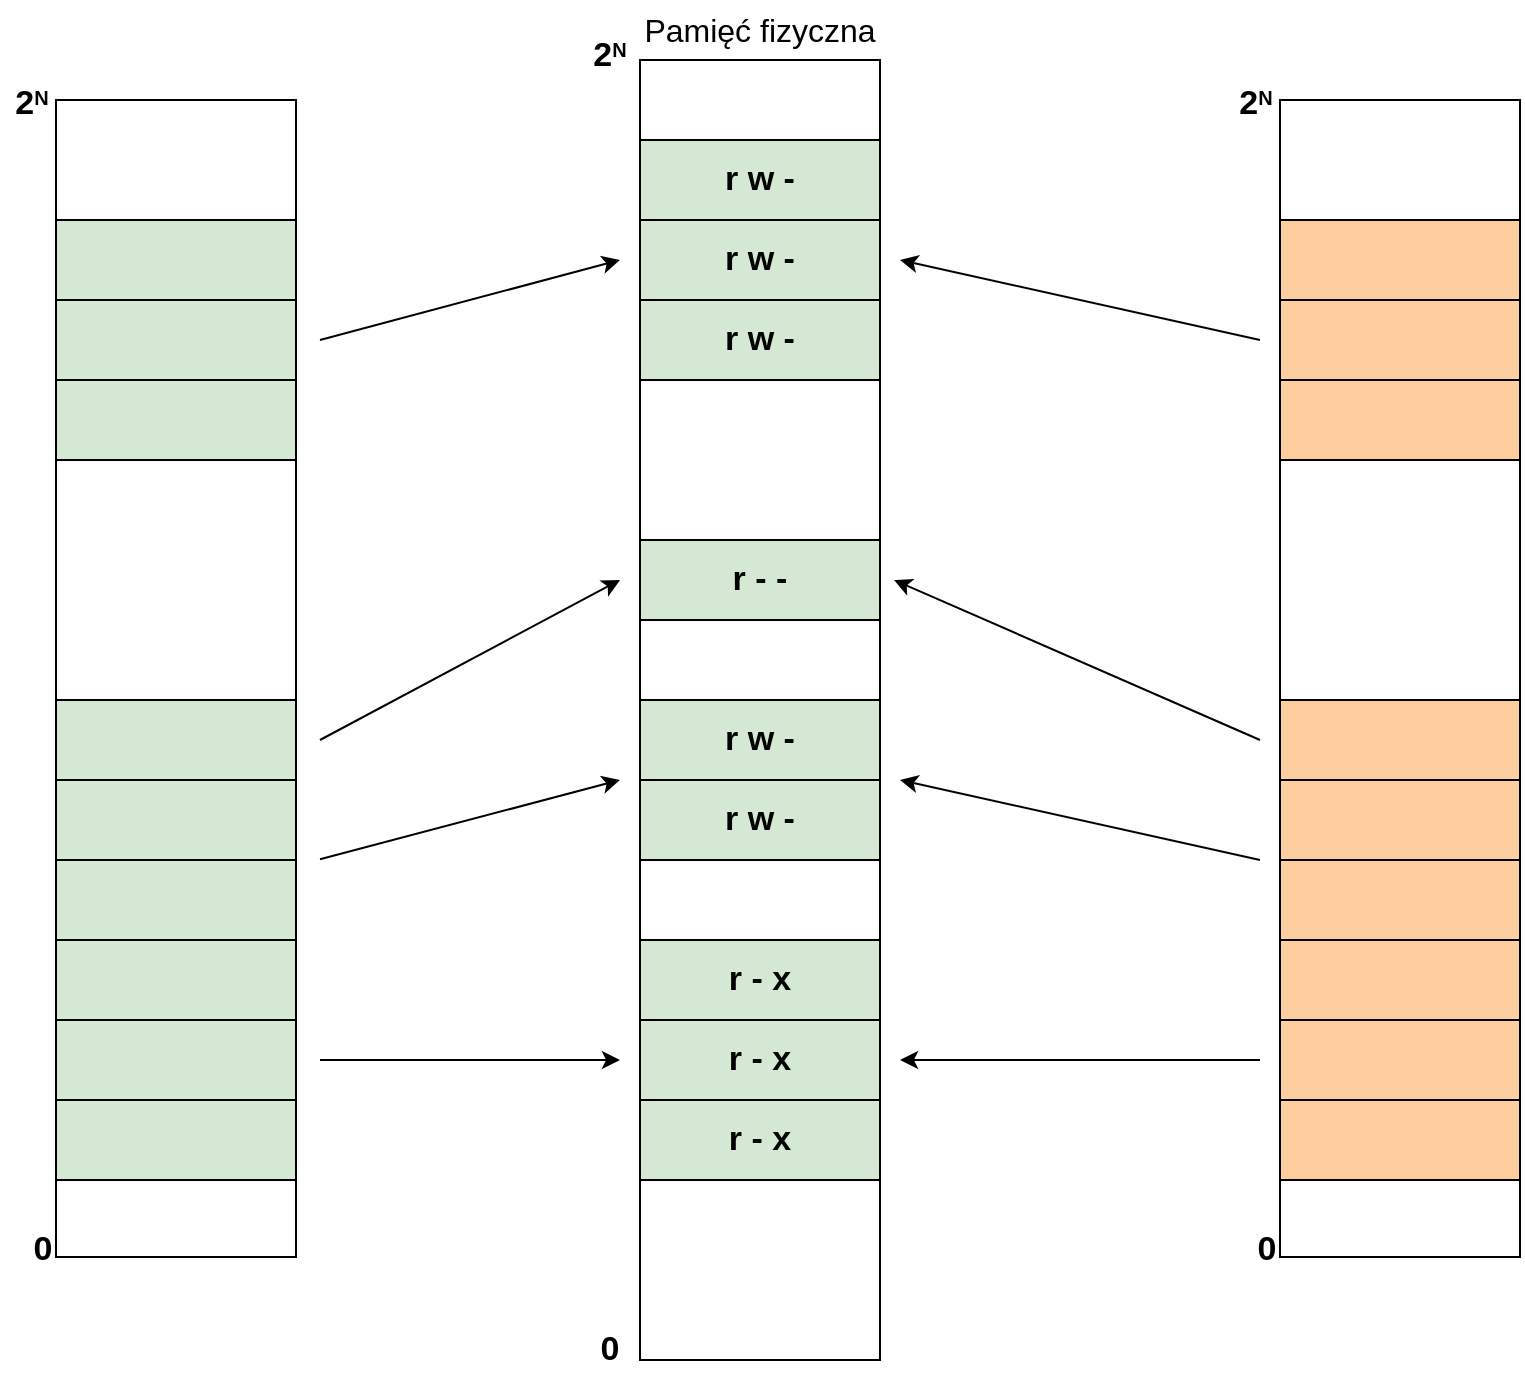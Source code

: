<mxfile version="24.0.4" type="device">
  <diagram name="Page-1" id="bUzElv2l2GWEFmTksL0H">
    <mxGraphModel dx="345" dy="798" grid="1" gridSize="10" guides="1" tooltips="1" connect="1" arrows="1" fold="1" page="1" pageScale="1" pageWidth="850" pageHeight="1100" math="0" shadow="0">
      <root>
        <mxCell id="0" />
        <mxCell id="1" parent="0" />
        <mxCell id="l8w7lDZAc4AGo3SvnFqO-1" value="" style="rounded=0;whiteSpace=wrap;html=1;strokeWidth=1;fillColor=none;" parent="1" vertex="1">
          <mxGeometry x="948" y="60" width="120" height="578.5" as="geometry" />
        </mxCell>
        <mxCell id="QkMXo-uOz5fR3eblIkdU-6" value="" style="rounded=0;whiteSpace=wrap;html=1;strokeWidth=1;" parent="1" vertex="1">
          <mxGeometry x="1240" y="40" width="120" height="650" as="geometry" />
        </mxCell>
        <mxCell id="QkMXo-uOz5fR3eblIkdU-9" value="&lt;font style=&quot;font-size: 16px;&quot;&gt;Pamięć fizyczna&lt;/font&gt;" style="text;html=1;align=center;verticalAlign=middle;whiteSpace=wrap;rounded=0;" parent="1" vertex="1">
          <mxGeometry x="1240" y="10" width="120" height="30" as="geometry" />
        </mxCell>
        <mxCell id="QkMXo-uOz5fR3eblIkdU-42" value="" style="endArrow=none;html=1;rounded=0;strokeColor=none;" parent="1" edge="1">
          <mxGeometry width="50" height="50" relative="1" as="geometry">
            <mxPoint x="920.43" y="640" as="sourcePoint" />
            <mxPoint x="920" y="40" as="targetPoint" />
          </mxGeometry>
        </mxCell>
        <mxCell id="ApAm6ha_IGB6OoukJDqG-1" value="&lt;font style=&quot;font-size: 17px;&quot;&gt;&lt;b&gt;0&lt;/b&gt;&lt;b&gt;&lt;br&gt;&lt;/b&gt;&lt;/font&gt;" style="text;html=1;align=center;verticalAlign=middle;whiteSpace=wrap;rounded=0;" parent="1" vertex="1">
          <mxGeometry x="1195" y="670" width="60" height="30" as="geometry" />
        </mxCell>
        <mxCell id="ApAm6ha_IGB6OoukJDqG-2" value="&lt;font style=&quot;font-size: 17px;&quot;&gt;&lt;b style=&quot;font-size: 17px;&quot;&gt;2&lt;/b&gt;&lt;/font&gt;&lt;font size=&quot;1&quot;&gt;&lt;b&gt;&lt;sup style=&quot;font-size: 10px;&quot;&gt;N&lt;/sup&gt;&lt;/b&gt;&lt;/font&gt;" style="text;html=1;align=center;verticalAlign=middle;whiteSpace=wrap;rounded=0;fontSize=17;" parent="1" vertex="1">
          <mxGeometry x="1195" y="23" width="60" height="30" as="geometry" />
        </mxCell>
        <mxCell id="ApAm6ha_IGB6OoukJDqG-3" value="" style="endArrow=none;html=1;rounded=0;strokeColor=none;" parent="1" edge="1">
          <mxGeometry width="50" height="50" relative="1" as="geometry">
            <mxPoint x="1680.43" y="648.5" as="sourcePoint" />
            <mxPoint x="1680" y="48.5" as="targetPoint" />
          </mxGeometry>
        </mxCell>
        <mxCell id="l8w7lDZAc4AGo3SvnFqO-3" value="&lt;font style=&quot;font-size: 17px;&quot;&gt;&lt;b style=&quot;font-size: 17px;&quot;&gt;2&lt;/b&gt;&lt;/font&gt;&lt;font size=&quot;1&quot;&gt;&lt;b&gt;&lt;sup style=&quot;font-size: 10px;&quot;&gt;N&lt;/sup&gt;&lt;/b&gt;&lt;/font&gt;" style="text;html=1;align=center;verticalAlign=middle;whiteSpace=wrap;rounded=0;fontSize=17;" parent="1" vertex="1">
          <mxGeometry x="921" y="47" width="30" height="30" as="geometry" />
        </mxCell>
        <mxCell id="l8w7lDZAc4AGo3SvnFqO-6" value="&lt;font style=&quot;font-size: 17px;&quot;&gt;&lt;b&gt;0&lt;/b&gt;&lt;b&gt;&lt;br&gt;&lt;/b&gt;&lt;/font&gt;" style="text;html=1;align=center;verticalAlign=middle;whiteSpace=wrap;rounded=0;" parent="1" vertex="1">
          <mxGeometry x="935" y="620" width="13" height="30" as="geometry" />
        </mxCell>
        <mxCell id="4U6riaCsUl9iuARCi7AS-1" value="" style="rounded=0;whiteSpace=wrap;html=1;fillColor=#D5E8D4;strokeWidth=1;" parent="1" vertex="1">
          <mxGeometry x="948" y="160" width="120" height="40" as="geometry" />
        </mxCell>
        <mxCell id="4U6riaCsUl9iuARCi7AS-2" value="" style="rounded=0;whiteSpace=wrap;html=1;fillColor=#D5E8D4;strokeWidth=1;" parent="1" vertex="1">
          <mxGeometry x="948" y="360" width="120" height="40" as="geometry" />
        </mxCell>
        <mxCell id="4U6riaCsUl9iuARCi7AS-3" value="" style="rounded=0;whiteSpace=wrap;html=1;fillColor=#D5E8D4;strokeWidth=1;" parent="1" vertex="1">
          <mxGeometry x="948" y="440" width="120" height="40" as="geometry" />
        </mxCell>
        <mxCell id="4U6riaCsUl9iuARCi7AS-5" value="" style="rounded=0;whiteSpace=wrap;html=1;fillColor=#D5E8D4;strokeWidth=1;" parent="1" vertex="1">
          <mxGeometry x="948" y="520" width="120" height="40" as="geometry" />
        </mxCell>
        <mxCell id="QkMXo-uOz5fR3eblIkdU-12" value="" style="rounded=0;whiteSpace=wrap;html=1;fillColor=#D5E8D4;strokeWidth=1;" parent="1" vertex="1">
          <mxGeometry x="948" y="560" width="120" height="40" as="geometry" />
        </mxCell>
        <mxCell id="4U6riaCsUl9iuARCi7AS-7" value="&lt;span style=&quot;font-size: 17px;&quot;&gt;&lt;b&gt;r w -&lt;/b&gt;&lt;/span&gt;" style="rounded=0;whiteSpace=wrap;html=1;fillColor=#D5E8D4;strokeWidth=1;" parent="1" vertex="1">
          <mxGeometry x="1240" y="80" width="120" height="40" as="geometry" />
        </mxCell>
        <mxCell id="4U6riaCsUl9iuARCi7AS-11" value="&lt;font style=&quot;font-size: 17px;&quot;&gt;&lt;b&gt;r - x&lt;/b&gt;&lt;/font&gt;" style="rounded=0;whiteSpace=wrap;html=1;fillColor=#D5E8D4;strokeWidth=1;" parent="1" vertex="1">
          <mxGeometry x="1240" y="560" width="120" height="40" as="geometry" />
        </mxCell>
        <mxCell id="4U6riaCsUl9iuARCi7AS-8" value="&lt;span style=&quot;font-size: 17px;&quot;&gt;&lt;b&gt;r - -&lt;/b&gt;&lt;/span&gt;" style="rounded=0;whiteSpace=wrap;html=1;fillColor=#D5E8D4;strokeWidth=1;" parent="1" vertex="1">
          <mxGeometry x="1240" y="280" width="120" height="40" as="geometry" />
        </mxCell>
        <mxCell id="4U6riaCsUl9iuARCi7AS-9" value="&lt;span style=&quot;font-size: 17px;&quot;&gt;&lt;b&gt;r w -&lt;/b&gt;&lt;/span&gt;" style="rounded=0;whiteSpace=wrap;html=1;fillColor=#D5E8D4;strokeWidth=1;" parent="1" vertex="1">
          <mxGeometry x="1240" y="360" width="120" height="40" as="geometry" />
        </mxCell>
        <mxCell id="4U6riaCsUl9iuARCi7AS-12" value="" style="endArrow=classic;html=1;rounded=0;" parent="1" edge="1">
          <mxGeometry width="50" height="50" relative="1" as="geometry">
            <mxPoint x="1080" y="540" as="sourcePoint" />
            <mxPoint x="1230" y="540" as="targetPoint" />
          </mxGeometry>
        </mxCell>
        <mxCell id="4U6riaCsUl9iuARCi7AS-13" value="" style="endArrow=classic;html=1;rounded=0;" parent="1" edge="1">
          <mxGeometry width="50" height="50" relative="1" as="geometry">
            <mxPoint x="1080" y="439.66" as="sourcePoint" />
            <mxPoint x="1230" y="400" as="targetPoint" />
          </mxGeometry>
        </mxCell>
        <mxCell id="4U6riaCsUl9iuARCi7AS-14" value="" style="endArrow=classic;html=1;rounded=0;" parent="1" edge="1">
          <mxGeometry width="50" height="50" relative="1" as="geometry">
            <mxPoint x="1080" y="380" as="sourcePoint" />
            <mxPoint x="1230" y="300" as="targetPoint" />
          </mxGeometry>
        </mxCell>
        <mxCell id="4U6riaCsUl9iuARCi7AS-15" value="" style="endArrow=classic;html=1;rounded=0;" parent="1" edge="1">
          <mxGeometry width="50" height="50" relative="1" as="geometry">
            <mxPoint x="1080" y="180" as="sourcePoint" />
            <mxPoint x="1230" y="140" as="targetPoint" />
          </mxGeometry>
        </mxCell>
        <mxCell id="4U6riaCsUl9iuARCi7AS-17" value="" style="rounded=0;whiteSpace=wrap;html=1;fillColor=#D5E8D4;strokeWidth=1;" parent="1" vertex="1">
          <mxGeometry x="948" y="400" width="120" height="40" as="geometry" />
        </mxCell>
        <mxCell id="4U6riaCsUl9iuARCi7AS-18" value="" style="rounded=0;whiteSpace=wrap;html=1;fillColor=#D5E8D4;strokeWidth=1;" parent="1" vertex="1">
          <mxGeometry x="948" y="480" width="120" height="40" as="geometry" />
        </mxCell>
        <mxCell id="4U6riaCsUl9iuARCi7AS-19" value="" style="rounded=0;whiteSpace=wrap;html=1;fillColor=#D5E8D4;strokeWidth=1;" parent="1" vertex="1">
          <mxGeometry x="948" y="200" width="120" height="40" as="geometry" />
        </mxCell>
        <mxCell id="4U6riaCsUl9iuARCi7AS-20" value="" style="rounded=0;whiteSpace=wrap;html=1;fillColor=#D5E8D4;strokeWidth=1;" parent="1" vertex="1">
          <mxGeometry x="948" y="120" width="120" height="40" as="geometry" />
        </mxCell>
        <mxCell id="4U6riaCsUl9iuARCi7AS-21" value="&lt;span style=&quot;font-size: 17px;&quot;&gt;&lt;b&gt;r w -&lt;/b&gt;&lt;/span&gt;" style="rounded=0;whiteSpace=wrap;html=1;fillColor=#D5E8D4;strokeWidth=1;" parent="1" vertex="1">
          <mxGeometry x="1240" y="160" width="120" height="40" as="geometry" />
        </mxCell>
        <mxCell id="4U6riaCsUl9iuARCi7AS-22" value="&lt;span style=&quot;font-size: 17px;&quot;&gt;&lt;b&gt;r w -&lt;/b&gt;&lt;/span&gt;" style="rounded=0;whiteSpace=wrap;html=1;fillColor=#D5E8D4;strokeWidth=1;" parent="1" vertex="1">
          <mxGeometry x="1240" y="120" width="120" height="40" as="geometry" />
        </mxCell>
        <mxCell id="4U6riaCsUl9iuARCi7AS-23" value="&lt;span style=&quot;font-size: 17px;&quot;&gt;&lt;b&gt;r w -&lt;/b&gt;&lt;/span&gt;" style="rounded=0;whiteSpace=wrap;html=1;fillColor=#D5E8D4;strokeWidth=1;" parent="1" vertex="1">
          <mxGeometry x="1240" y="400" width="120" height="40" as="geometry" />
        </mxCell>
        <mxCell id="4U6riaCsUl9iuARCi7AS-24" value="&lt;font style=&quot;font-size: 17px;&quot;&gt;&lt;b&gt;r - x&lt;/b&gt;&lt;/font&gt;" style="rounded=0;whiteSpace=wrap;html=1;fillColor=#D5E8D4;strokeWidth=1;" parent="1" vertex="1">
          <mxGeometry x="1240" y="520" width="120" height="40" as="geometry" />
        </mxCell>
        <mxCell id="4U6riaCsUl9iuARCi7AS-25" value="&lt;font style=&quot;font-size: 17px;&quot;&gt;&lt;b&gt;r - x&lt;/b&gt;&lt;/font&gt;" style="rounded=0;whiteSpace=wrap;html=1;fillColor=#D5E8D4;strokeWidth=1;" parent="1" vertex="1">
          <mxGeometry x="1240" y="480" width="120" height="40" as="geometry" />
        </mxCell>
        <mxCell id="2PC4lW42PlOZi6NHA7Uj-1" value="" style="rounded=0;whiteSpace=wrap;html=1;strokeWidth=1;fillColor=none;" vertex="1" parent="1">
          <mxGeometry x="1560" y="60" width="120" height="578.5" as="geometry" />
        </mxCell>
        <mxCell id="2PC4lW42PlOZi6NHA7Uj-2" value="" style="endArrow=none;html=1;rounded=0;strokeColor=none;" edge="1" parent="1">
          <mxGeometry width="50" height="50" relative="1" as="geometry">
            <mxPoint x="1532.43" y="640" as="sourcePoint" />
            <mxPoint x="1532" y="40" as="targetPoint" />
          </mxGeometry>
        </mxCell>
        <mxCell id="2PC4lW42PlOZi6NHA7Uj-3" value="&lt;font style=&quot;font-size: 17px;&quot;&gt;&lt;b style=&quot;font-size: 17px;&quot;&gt;2&lt;/b&gt;&lt;/font&gt;&lt;font size=&quot;1&quot;&gt;&lt;b&gt;&lt;sup style=&quot;font-size: 10px;&quot;&gt;N&lt;/sup&gt;&lt;/b&gt;&lt;/font&gt;" style="text;html=1;align=center;verticalAlign=middle;whiteSpace=wrap;rounded=0;fontSize=17;" vertex="1" parent="1">
          <mxGeometry x="1533" y="47" width="30" height="30" as="geometry" />
        </mxCell>
        <mxCell id="2PC4lW42PlOZi6NHA7Uj-4" value="&lt;font style=&quot;font-size: 17px;&quot;&gt;&lt;b&gt;0&lt;/b&gt;&lt;b&gt;&lt;br&gt;&lt;/b&gt;&lt;/font&gt;" style="text;html=1;align=center;verticalAlign=middle;whiteSpace=wrap;rounded=0;" vertex="1" parent="1">
          <mxGeometry x="1547" y="620" width="13" height="30" as="geometry" />
        </mxCell>
        <mxCell id="2PC4lW42PlOZi6NHA7Uj-5" value="" style="rounded=0;whiteSpace=wrap;html=1;fillColor=#FFCE9F;strokeWidth=1;" vertex="1" parent="1">
          <mxGeometry x="1560" y="160" width="120" height="40" as="geometry" />
        </mxCell>
        <mxCell id="2PC4lW42PlOZi6NHA7Uj-6" value="" style="rounded=0;whiteSpace=wrap;html=1;fillColor=#FFCE9F;strokeWidth=1;" vertex="1" parent="1">
          <mxGeometry x="1560" y="360" width="120" height="40" as="geometry" />
        </mxCell>
        <mxCell id="2PC4lW42PlOZi6NHA7Uj-7" value="" style="rounded=0;whiteSpace=wrap;html=1;fillColor=#FFCE9F;strokeWidth=1;" vertex="1" parent="1">
          <mxGeometry x="1560" y="440" width="120" height="40" as="geometry" />
        </mxCell>
        <mxCell id="2PC4lW42PlOZi6NHA7Uj-8" value="" style="rounded=0;whiteSpace=wrap;html=1;fillColor=#FFCE9F;strokeWidth=1;" vertex="1" parent="1">
          <mxGeometry x="1560" y="520" width="120" height="40" as="geometry" />
        </mxCell>
        <mxCell id="2PC4lW42PlOZi6NHA7Uj-9" value="" style="rounded=0;whiteSpace=wrap;html=1;fillColor=#FFCE9F;strokeWidth=1;" vertex="1" parent="1">
          <mxGeometry x="1560" y="560" width="120" height="40" as="geometry" />
        </mxCell>
        <mxCell id="2PC4lW42PlOZi6NHA7Uj-10" value="" style="rounded=0;whiteSpace=wrap;html=1;fillColor=#FFCE9F;strokeWidth=1;" vertex="1" parent="1">
          <mxGeometry x="1560" y="400" width="120" height="40" as="geometry" />
        </mxCell>
        <mxCell id="2PC4lW42PlOZi6NHA7Uj-11" value="" style="rounded=0;whiteSpace=wrap;html=1;fillColor=#FFCE9F;strokeWidth=1;" vertex="1" parent="1">
          <mxGeometry x="1560" y="480" width="120" height="40" as="geometry" />
        </mxCell>
        <mxCell id="2PC4lW42PlOZi6NHA7Uj-12" value="" style="rounded=0;whiteSpace=wrap;html=1;fillColor=#FFCE9F;strokeWidth=1;" vertex="1" parent="1">
          <mxGeometry x="1560" y="200" width="120" height="40" as="geometry" />
        </mxCell>
        <mxCell id="2PC4lW42PlOZi6NHA7Uj-13" value="" style="rounded=0;whiteSpace=wrap;html=1;fillColor=#FFCE9F;strokeWidth=1;" vertex="1" parent="1">
          <mxGeometry x="1560" y="120" width="120" height="40" as="geometry" />
        </mxCell>
        <mxCell id="2PC4lW42PlOZi6NHA7Uj-14" value="" style="endArrow=classic;html=1;rounded=0;" edge="1" parent="1">
          <mxGeometry width="50" height="50" relative="1" as="geometry">
            <mxPoint x="1550" y="180" as="sourcePoint" />
            <mxPoint x="1370" y="140" as="targetPoint" />
          </mxGeometry>
        </mxCell>
        <mxCell id="2PC4lW42PlOZi6NHA7Uj-15" value="" style="endArrow=classic;html=1;rounded=0;" edge="1" parent="1">
          <mxGeometry width="50" height="50" relative="1" as="geometry">
            <mxPoint x="1550" y="380" as="sourcePoint" />
            <mxPoint x="1367" y="300" as="targetPoint" />
          </mxGeometry>
        </mxCell>
        <mxCell id="2PC4lW42PlOZi6NHA7Uj-17" value="" style="endArrow=classic;html=1;rounded=0;" edge="1" parent="1">
          <mxGeometry width="50" height="50" relative="1" as="geometry">
            <mxPoint x="1550" y="440" as="sourcePoint" />
            <mxPoint x="1370" y="400" as="targetPoint" />
          </mxGeometry>
        </mxCell>
        <mxCell id="2PC4lW42PlOZi6NHA7Uj-18" value="" style="endArrow=classic;html=1;rounded=0;" edge="1" parent="1">
          <mxGeometry width="50" height="50" relative="1" as="geometry">
            <mxPoint x="1550" y="540" as="sourcePoint" />
            <mxPoint x="1370" y="540" as="targetPoint" />
          </mxGeometry>
        </mxCell>
      </root>
    </mxGraphModel>
  </diagram>
</mxfile>

